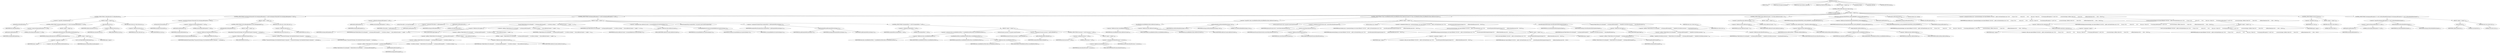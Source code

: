 digraph "process" {  
"230" [label = <(METHOD,process)<SUB>94</SUB>> ]
"28" [label = <(PARAM,this)<SUB>94</SUB>> ]
"231" [label = <(PARAM,final Exchange exchange)<SUB>94</SUB>> ]
"232" [label = <(PARAM,final AsyncCallback callback)<SUB>94</SUB>> ]
"233" [label = <(PARAM,final RedeliveryData data)<SUB>94</SUB>> ]
"234" [label = <(BLOCK,&lt;empty&gt;,&lt;empty&gt;)<SUB>94</SUB>> ]
"235" [label = <(CONTROL_STRUCTURE,while (true),while (true))<SUB>96</SUB>> ]
"236" [label = <(LITERAL,true,while (true))<SUB>96</SUB>> ]
"237" [label = <(BLOCK,&lt;empty&gt;,&lt;empty&gt;)<SUB>96</SUB>> ]
"238" [label = <(CONTROL_STRUCTURE,if (!isRunAllowed()),if (!isRunAllowed()))<SUB>98</SUB>> ]
"239" [label = <(&lt;operator&gt;.logicalNot,!isRunAllowed())<SUB>98</SUB>> ]
"240" [label = <(isRunAllowed,isRunAllowed())<SUB>98</SUB>> ]
"27" [label = <(IDENTIFIER,this,isRunAllowed())<SUB>98</SUB>> ]
"241" [label = <(BLOCK,&lt;empty&gt;,&lt;empty&gt;)<SUB>98</SUB>> ]
"242" [label = <(CONTROL_STRUCTURE,if (exchange.getException() == null),if (exchange.getException() == null))<SUB>99</SUB>> ]
"243" [label = <(&lt;operator&gt;.equals,exchange.getException() == null)<SUB>99</SUB>> ]
"244" [label = <(getException,getException())<SUB>99</SUB>> ]
"245" [label = <(IDENTIFIER,exchange,getException())<SUB>99</SUB>> ]
"246" [label = <(LITERAL,null,exchange.getException() == null)<SUB>99</SUB>> ]
"247" [label = <(BLOCK,&lt;empty&gt;,&lt;empty&gt;)<SUB>99</SUB>> ]
"248" [label = <(setException,setException(new RejectedExecutionException()))<SUB>100</SUB>> ]
"249" [label = <(IDENTIFIER,exchange,setException(new RejectedExecutionException()))<SUB>100</SUB>> ]
"250" [label = <(BLOCK,&lt;empty&gt;,&lt;empty&gt;)<SUB>100</SUB>> ]
"251" [label = <(&lt;operator&gt;.assignment,&lt;empty&gt;)> ]
"252" [label = <(IDENTIFIER,$obj3,&lt;empty&gt;)> ]
"253" [label = <(&lt;operator&gt;.alloc,new RejectedExecutionException())<SUB>100</SUB>> ]
"254" [label = <(&lt;init&gt;,new RejectedExecutionException())<SUB>100</SUB>> ]
"255" [label = <(IDENTIFIER,$obj3,new RejectedExecutionException())> ]
"256" [label = <(IDENTIFIER,$obj3,&lt;empty&gt;)> ]
"257" [label = <(done,done(data.sync))<SUB>102</SUB>> ]
"258" [label = <(IDENTIFIER,callback,done(data.sync))<SUB>102</SUB>> ]
"259" [label = <(&lt;operator&gt;.fieldAccess,data.sync)<SUB>102</SUB>> ]
"260" [label = <(IDENTIFIER,data,done(data.sync))<SUB>102</SUB>> ]
"261" [label = <(FIELD_IDENTIFIER,sync,sync)<SUB>102</SUB>> ]
"262" [label = <(RETURN,return data.sync;,return data.sync;)<SUB>103</SUB>> ]
"263" [label = <(&lt;operator&gt;.fieldAccess,data.sync)<SUB>103</SUB>> ]
"264" [label = <(IDENTIFIER,data,return data.sync;)<SUB>103</SUB>> ]
"265" [label = <(FIELD_IDENTIFIER,sync,sync)<SUB>103</SUB>> ]
"266" [label = <(CONTROL_STRUCTURE,if (exchange.isTransacted() &amp;&amp; exchange.getException() != null),if (exchange.isTransacted() &amp;&amp; exchange.getException() != null))<SUB>108</SUB>> ]
"267" [label = <(&lt;operator&gt;.logicalAnd,exchange.isTransacted() &amp;&amp; exchange.getException() != null)<SUB>108</SUB>> ]
"268" [label = <(isTransacted,isTransacted())<SUB>108</SUB>> ]
"269" [label = <(IDENTIFIER,exchange,isTransacted())<SUB>108</SUB>> ]
"270" [label = <(&lt;operator&gt;.notEquals,exchange.getException() != null)<SUB>108</SUB>> ]
"271" [label = <(getException,getException())<SUB>108</SUB>> ]
"272" [label = <(IDENTIFIER,exchange,getException())<SUB>108</SUB>> ]
"273" [label = <(LITERAL,null,exchange.getException() != null)<SUB>108</SUB>> ]
"274" [label = <(BLOCK,&lt;empty&gt;,&lt;empty&gt;)<SUB>108</SUB>> ]
"275" [label = <(CONTROL_STRUCTURE,if (LOG.isDebugEnabled()),if (LOG.isDebugEnabled()))<SUB>109</SUB>> ]
"276" [label = <(isDebugEnabled,isDebugEnabled())<SUB>109</SUB>> ]
"277" [label = <(&lt;operator&gt;.fieldAccess,DeadLetterChannel.LOG)<SUB>109</SUB>> ]
"278" [label = <(IDENTIFIER,DeadLetterChannel,isDebugEnabled())<SUB>109</SUB>> ]
"279" [label = <(FIELD_IDENTIFIER,LOG,LOG)<SUB>109</SUB>> ]
"280" [label = <(BLOCK,&lt;empty&gt;,&lt;empty&gt;)<SUB>109</SUB>> ]
"281" [label = <(debug,debug(&quot;Transacted Exchange, this DeadLetterChannel is bypassed: &quot; + exchange))<SUB>110</SUB>> ]
"282" [label = <(&lt;operator&gt;.fieldAccess,DeadLetterChannel.LOG)<SUB>110</SUB>> ]
"283" [label = <(IDENTIFIER,DeadLetterChannel,debug(&quot;Transacted Exchange, this DeadLetterChannel is bypassed: &quot; + exchange))<SUB>110</SUB>> ]
"284" [label = <(FIELD_IDENTIFIER,LOG,LOG)<SUB>110</SUB>> ]
"285" [label = <(&lt;operator&gt;.addition,&quot;Transacted Exchange, this DeadLetterChannel is bypassed: &quot; + exchange)<SUB>110</SUB>> ]
"286" [label = <(LITERAL,&quot;Transacted Exchange, this DeadLetterChannel is bypassed: &quot;,&quot;Transacted Exchange, this DeadLetterChannel is bypassed: &quot; + exchange)<SUB>110</SUB>> ]
"287" [label = <(IDENTIFIER,exchange,&quot;Transacted Exchange, this DeadLetterChannel is bypassed: &quot; + exchange)<SUB>110</SUB>> ]
"288" [label = <(RETURN,return data.sync;,return data.sync;)<SUB>112</SUB>> ]
"289" [label = <(&lt;operator&gt;.fieldAccess,data.sync)<SUB>112</SUB>> ]
"290" [label = <(IDENTIFIER,data,return data.sync;)<SUB>112</SUB>> ]
"291" [label = <(FIELD_IDENTIFIER,sync,sync)<SUB>112</SUB>> ]
"292" [label = <(CONTROL_STRUCTURE,if (exchange.getException() != null),if (exchange.getException() != null))<SUB>115</SUB>> ]
"293" [label = <(&lt;operator&gt;.notEquals,exchange.getException() != null)<SUB>115</SUB>> ]
"294" [label = <(getException,getException())<SUB>115</SUB>> ]
"295" [label = <(IDENTIFIER,exchange,getException())<SUB>115</SUB>> ]
"296" [label = <(LITERAL,null,exchange.getException() != null)<SUB>115</SUB>> ]
"297" [label = <(BLOCK,&lt;empty&gt;,&lt;empty&gt;)<SUB>115</SUB>> ]
"298" [label = <(LOCAL,Throwable e: java.lang.Throwable)> ]
"299" [label = <(&lt;operator&gt;.assignment,Throwable e = getException())<SUB>116</SUB>> ]
"300" [label = <(IDENTIFIER,e,Throwable e = getException())<SUB>116</SUB>> ]
"301" [label = <(getException,getException())<SUB>116</SUB>> ]
"302" [label = <(IDENTIFIER,exchange,getException())<SUB>116</SUB>> ]
"303" [label = <(setException,setException(null))<SUB>117</SUB>> ]
"304" [label = <(IDENTIFIER,exchange,setException(null))<SUB>117</SUB>> ]
"305" [label = <(LITERAL,null,setException(null))<SUB>117</SUB>> ]
"306" [label = <(log,log(&quot;Failed delivery for exchangeId: &quot; + exchange.getExchangeId() + &quot;. On delivery attempt: &quot; + data.redeliveryCounter + &quot; caught: &quot; + e, e))<SUB>119</SUB>> ]
"307" [label = <(&lt;operator&gt;.fieldAccess,this.logger)<SUB>119</SUB>> ]
"308" [label = <(IDENTIFIER,this,log(&quot;Failed delivery for exchangeId: &quot; + exchange.getExchangeId() + &quot;. On delivery attempt: &quot; + data.redeliveryCounter + &quot; caught: &quot; + e, e))<SUB>119</SUB>> ]
"309" [label = <(FIELD_IDENTIFIER,logger,logger)<SUB>119</SUB>> ]
"310" [label = <(&lt;operator&gt;.addition,&quot;Failed delivery for exchangeId: &quot; + exchange.getExchangeId() + &quot;. On delivery attempt: &quot; + data.redeliveryCounter + &quot; caught: &quot; + e)<SUB>119</SUB>> ]
"311" [label = <(&lt;operator&gt;.addition,&quot;Failed delivery for exchangeId: &quot; + exchange.getExchangeId() + &quot;. On delivery attempt: &quot; + data.redeliveryCounter + &quot; caught: &quot;)<SUB>119</SUB>> ]
"312" [label = <(&lt;operator&gt;.addition,&quot;Failed delivery for exchangeId: &quot; + exchange.getExchangeId() + &quot;. On delivery attempt: &quot; + data.redeliveryCounter)<SUB>119</SUB>> ]
"313" [label = <(&lt;operator&gt;.addition,&quot;Failed delivery for exchangeId: &quot; + exchange.getExchangeId() + &quot;. On delivery attempt: &quot;)<SUB>119</SUB>> ]
"314" [label = <(&lt;operator&gt;.addition,&quot;Failed delivery for exchangeId: &quot; + exchange.getExchangeId())<SUB>119</SUB>> ]
"315" [label = <(LITERAL,&quot;Failed delivery for exchangeId: &quot;,&quot;Failed delivery for exchangeId: &quot; + exchange.getExchangeId())<SUB>119</SUB>> ]
"316" [label = <(getExchangeId,getExchangeId())<SUB>119</SUB>> ]
"317" [label = <(IDENTIFIER,exchange,getExchangeId())<SUB>119</SUB>> ]
"318" [label = <(LITERAL,&quot;. On delivery attempt: &quot;,&quot;Failed delivery for exchangeId: &quot; + exchange.getExchangeId() + &quot;. On delivery attempt: &quot;)<SUB>119</SUB>> ]
"319" [label = <(&lt;operator&gt;.fieldAccess,data.redeliveryCounter)<SUB>119</SUB>> ]
"320" [label = <(IDENTIFIER,data,&quot;Failed delivery for exchangeId: &quot; + exchange.getExchangeId() + &quot;. On delivery attempt: &quot; + data.redeliveryCounter)<SUB>119</SUB>> ]
"321" [label = <(FIELD_IDENTIFIER,redeliveryCounter,redeliveryCounter)<SUB>119</SUB>> ]
"322" [label = <(LITERAL,&quot; caught: &quot;,&quot;Failed delivery for exchangeId: &quot; + exchange.getExchangeId() + &quot;. On delivery attempt: &quot; + data.redeliveryCounter + &quot; caught: &quot;)<SUB>119</SUB>> ]
"323" [label = <(IDENTIFIER,e,&quot;Failed delivery for exchangeId: &quot; + exchange.getExchangeId() + &quot;. On delivery attempt: &quot; + data.redeliveryCounter + &quot; caught: &quot; + e)<SUB>119</SUB>> ]
"324" [label = <(IDENTIFIER,e,log(&quot;Failed delivery for exchangeId: &quot; + exchange.getExchangeId() + &quot;. On delivery attempt: &quot; + data.redeliveryCounter + &quot; caught: &quot; + e, e))<SUB>119</SUB>> ]
"325" [label = <(&lt;operator&gt;.assignment,data.redeliveryCounter = incrementRedeliveryCounter(exchange, e))<SUB>120</SUB>> ]
"326" [label = <(&lt;operator&gt;.fieldAccess,data.redeliveryCounter)<SUB>120</SUB>> ]
"327" [label = <(IDENTIFIER,data,data.redeliveryCounter = incrementRedeliveryCounter(exchange, e))<SUB>120</SUB>> ]
"328" [label = <(FIELD_IDENTIFIER,redeliveryCounter,redeliveryCounter)<SUB>120</SUB>> ]
"329" [label = <(incrementRedeliveryCounter,incrementRedeliveryCounter(exchange, e))<SUB>120</SUB>> ]
"29" [label = <(IDENTIFIER,this,incrementRedeliveryCounter(exchange, e))<SUB>120</SUB>> ]
"330" [label = <(IDENTIFIER,exchange,incrementRedeliveryCounter(exchange, e))<SUB>120</SUB>> ]
"331" [label = <(IDENTIFIER,e,incrementRedeliveryCounter(exchange, e))<SUB>120</SUB>> ]
"332" [label = <(LOCAL,ExceptionType exceptionPolicy: org.apache.camel.model.ExceptionType)> ]
"333" [label = <(&lt;operator&gt;.assignment,ExceptionType exceptionPolicy = getExceptionPolicy(exchange, e))<SUB>122</SUB>> ]
"334" [label = <(IDENTIFIER,exceptionPolicy,ExceptionType exceptionPolicy = getExceptionPolicy(exchange, e))<SUB>122</SUB>> ]
"335" [label = <(getExceptionPolicy,getExceptionPolicy(exchange, e))<SUB>122</SUB>> ]
"30" [label = <(IDENTIFIER,this,getExceptionPolicy(exchange, e))<SUB>122</SUB>> ]
"336" [label = <(IDENTIFIER,exchange,getExceptionPolicy(exchange, e))<SUB>122</SUB>> ]
"337" [label = <(IDENTIFIER,e,getExceptionPolicy(exchange, e))<SUB>122</SUB>> ]
"338" [label = <(CONTROL_STRUCTURE,if (exceptionPolicy != null),if (exceptionPolicy != null))<SUB>123</SUB>> ]
"339" [label = <(&lt;operator&gt;.notEquals,exceptionPolicy != null)<SUB>123</SUB>> ]
"340" [label = <(IDENTIFIER,exceptionPolicy,exceptionPolicy != null)<SUB>123</SUB>> ]
"341" [label = <(LITERAL,null,exceptionPolicy != null)<SUB>123</SUB>> ]
"342" [label = <(BLOCK,&lt;empty&gt;,&lt;empty&gt;)<SUB>123</SUB>> ]
"343" [label = <(&lt;operator&gt;.assignment,data.currentRedeliveryPolicy = createRedeliveryPolicy(data.currentRedeliveryPolicy))<SUB>124</SUB>> ]
"344" [label = <(&lt;operator&gt;.fieldAccess,data.currentRedeliveryPolicy)<SUB>124</SUB>> ]
"345" [label = <(IDENTIFIER,data,data.currentRedeliveryPolicy = createRedeliveryPolicy(data.currentRedeliveryPolicy))<SUB>124</SUB>> ]
"346" [label = <(FIELD_IDENTIFIER,currentRedeliveryPolicy,currentRedeliveryPolicy)<SUB>124</SUB>> ]
"347" [label = <(createRedeliveryPolicy,createRedeliveryPolicy(data.currentRedeliveryPolicy))<SUB>124</SUB>> ]
"348" [label = <(IDENTIFIER,exceptionPolicy,createRedeliveryPolicy(data.currentRedeliveryPolicy))<SUB>124</SUB>> ]
"349" [label = <(&lt;operator&gt;.fieldAccess,data.currentRedeliveryPolicy)<SUB>124</SUB>> ]
"350" [label = <(IDENTIFIER,data,createRedeliveryPolicy(data.currentRedeliveryPolicy))<SUB>124</SUB>> ]
"351" [label = <(FIELD_IDENTIFIER,currentRedeliveryPolicy,currentRedeliveryPolicy)<SUB>124</SUB>> ]
"352" [label = <(LOCAL,Processor processor: org.apache.camel.Processor)> ]
"353" [label = <(&lt;operator&gt;.assignment,Processor processor = getErrorHandler())<SUB>125</SUB>> ]
"354" [label = <(IDENTIFIER,processor,Processor processor = getErrorHandler())<SUB>125</SUB>> ]
"355" [label = <(getErrorHandler,getErrorHandler())<SUB>125</SUB>> ]
"356" [label = <(IDENTIFIER,exceptionPolicy,getErrorHandler())<SUB>125</SUB>> ]
"357" [label = <(CONTROL_STRUCTURE,if (processor != null),if (processor != null))<SUB>126</SUB>> ]
"358" [label = <(&lt;operator&gt;.notEquals,processor != null)<SUB>126</SUB>> ]
"359" [label = <(IDENTIFIER,processor,processor != null)<SUB>126</SUB>> ]
"360" [label = <(LITERAL,null,processor != null)<SUB>126</SUB>> ]
"361" [label = <(BLOCK,&lt;empty&gt;,&lt;empty&gt;)<SUB>126</SUB>> ]
"362" [label = <(&lt;operator&gt;.assignment,data.failureProcessor = processor)<SUB>127</SUB>> ]
"363" [label = <(&lt;operator&gt;.fieldAccess,data.failureProcessor)<SUB>127</SUB>> ]
"364" [label = <(IDENTIFIER,data,data.failureProcessor = processor)<SUB>127</SUB>> ]
"365" [label = <(FIELD_IDENTIFIER,failureProcessor,failureProcessor)<SUB>127</SUB>> ]
"366" [label = <(IDENTIFIER,processor,data.failureProcessor = processor)<SUB>127</SUB>> ]
"367" [label = <(CONTROL_STRUCTURE,if (!data.currentRedeliveryPolicy.shouldRedeliver(data.redeliveryCounter)),if (!data.currentRedeliveryPolicy.shouldRedeliver(data.redeliveryCounter)))<SUB>132</SUB>> ]
"368" [label = <(&lt;operator&gt;.logicalNot,!data.currentRedeliveryPolicy.shouldRedeliver(data.redeliveryCounter))<SUB>132</SUB>> ]
"369" [label = <(shouldRedeliver,shouldRedeliver(data.redeliveryCounter))<SUB>132</SUB>> ]
"370" [label = <(&lt;operator&gt;.fieldAccess,data.currentRedeliveryPolicy)<SUB>132</SUB>> ]
"371" [label = <(IDENTIFIER,data,shouldRedeliver(data.redeliveryCounter))<SUB>132</SUB>> ]
"372" [label = <(FIELD_IDENTIFIER,currentRedeliveryPolicy,currentRedeliveryPolicy)<SUB>132</SUB>> ]
"373" [label = <(&lt;operator&gt;.fieldAccess,data.redeliveryCounter)<SUB>132</SUB>> ]
"374" [label = <(IDENTIFIER,data,shouldRedeliver(data.redeliveryCounter))<SUB>132</SUB>> ]
"375" [label = <(FIELD_IDENTIFIER,redeliveryCounter,redeliveryCounter)<SUB>132</SUB>> ]
"376" [label = <(BLOCK,&lt;empty&gt;,&lt;empty&gt;)<SUB>132</SUB>> ]
"377" [label = <(setFailureHandled,setFailureHandled(exchange, true))<SUB>133</SUB>> ]
"31" [label = <(IDENTIFIER,this,setFailureHandled(exchange, true))<SUB>133</SUB>> ]
"378" [label = <(IDENTIFIER,exchange,setFailureHandled(exchange, true))<SUB>133</SUB>> ]
"379" [label = <(LITERAL,true,setFailureHandled(exchange, true))<SUB>133</SUB>> ]
"380" [label = <(LOCAL,AsyncProcessor afp: org.apache.camel.AsyncProcessor)> ]
"381" [label = <(&lt;operator&gt;.assignment,AsyncProcessor afp = convert(data.failureProcessor))<SUB>134</SUB>> ]
"382" [label = <(IDENTIFIER,afp,AsyncProcessor afp = convert(data.failureProcessor))<SUB>134</SUB>> ]
"383" [label = <(convert,convert(data.failureProcessor))<SUB>134</SUB>> ]
"384" [label = <(IDENTIFIER,AsyncProcessorTypeConverter,convert(data.failureProcessor))<SUB>134</SUB>> ]
"385" [label = <(&lt;operator&gt;.fieldAccess,data.failureProcessor)<SUB>134</SUB>> ]
"386" [label = <(IDENTIFIER,data,convert(data.failureProcessor))<SUB>134</SUB>> ]
"387" [label = <(FIELD_IDENTIFIER,failureProcessor,failureProcessor)<SUB>134</SUB>> ]
"388" [label = <(LOCAL,boolean sync: boolean)> ]
"389" [label = <(&lt;operator&gt;.assignment,boolean sync = process(exchange, new AsyncCallback() {\012\012    public void done(boolean sync) {\012        restoreExceptionOnExchange(exchange);\012        callback.done(data.sync);\012    }\012}))<SUB>135</SUB>> ]
"390" [label = <(IDENTIFIER,sync,boolean sync = process(exchange, new AsyncCallback() {\012\012    public void done(boolean sync) {\012        restoreExceptionOnExchange(exchange);\012        callback.done(data.sync);\012    }\012}))<SUB>135</SUB>> ]
"391" [label = <(process,process(exchange, new AsyncCallback() {\012\012    public void done(boolean sync) {\012        restoreExceptionOnExchange(exchange);\012        callback.done(data.sync);\012    }\012}))<SUB>135</SUB>> ]
"392" [label = <(IDENTIFIER,afp,process(exchange, new AsyncCallback() {\012\012    public void done(boolean sync) {\012        restoreExceptionOnExchange(exchange);\012        callback.done(data.sync);\012    }\012}))<SUB>135</SUB>> ]
"393" [label = <(IDENTIFIER,exchange,process(exchange, new AsyncCallback() {\012\012    public void done(boolean sync) {\012        restoreExceptionOnExchange(exchange);\012        callback.done(data.sync);\012    }\012}))<SUB>135</SUB>> ]
"394" [label = <(BLOCK,&lt;empty&gt;,&lt;empty&gt;)<SUB>135</SUB>> ]
"395" [label = <(&lt;operator&gt;.assignment,&lt;empty&gt;)> ]
"396" [label = <(IDENTIFIER,$obj4,&lt;empty&gt;)> ]
"397" [label = <(&lt;operator&gt;.alloc,new AsyncCallback() {\012\012    public void done(boolean sync) {\012        restoreExceptionOnExchange(exchange);\012        callback.done(data.sync);\012    }\012})<SUB>135</SUB>> ]
"398" [label = <(&lt;init&gt;,new AsyncCallback() {\012\012    public void done(boolean sync) {\012        restoreExceptionOnExchange(exchange);\012        callback.done(data.sync);\012    }\012})<SUB>135</SUB>> ]
"399" [label = <(IDENTIFIER,$obj4,new AsyncCallback() {\012\012    public void done(boolean sync) {\012        restoreExceptionOnExchange(exchange);\012        callback.done(data.sync);\012    }\012})> ]
"400" [label = <(IDENTIFIER,$obj4,&lt;empty&gt;)> ]
"401" [label = <(restoreExceptionOnExchange,restoreExceptionOnExchange(exchange))<SUB>142</SUB>> ]
"32" [label = <(IDENTIFIER,this,restoreExceptionOnExchange(exchange))<SUB>142</SUB>> ]
"402" [label = <(IDENTIFIER,exchange,restoreExceptionOnExchange(exchange))<SUB>142</SUB>> ]
"403" [label = <(log,log(&quot;Failed delivery for exchangeId: &quot; + exchange.getExchangeId() + &quot;. Handled by the failure processor: &quot; + data.failureProcessor))<SUB>143</SUB>> ]
"404" [label = <(&lt;operator&gt;.fieldAccess,this.logger)<SUB>143</SUB>> ]
"405" [label = <(IDENTIFIER,this,log(&quot;Failed delivery for exchangeId: &quot; + exchange.getExchangeId() + &quot;. Handled by the failure processor: &quot; + data.failureProcessor))<SUB>143</SUB>> ]
"406" [label = <(FIELD_IDENTIFIER,logger,logger)<SUB>143</SUB>> ]
"407" [label = <(&lt;operator&gt;.addition,&quot;Failed delivery for exchangeId: &quot; + exchange.getExchangeId() + &quot;. Handled by the failure processor: &quot; + data.failureProcessor)<SUB>143</SUB>> ]
"408" [label = <(&lt;operator&gt;.addition,&quot;Failed delivery for exchangeId: &quot; + exchange.getExchangeId() + &quot;. Handled by the failure processor: &quot;)<SUB>143</SUB>> ]
"409" [label = <(&lt;operator&gt;.addition,&quot;Failed delivery for exchangeId: &quot; + exchange.getExchangeId())<SUB>143</SUB>> ]
"410" [label = <(LITERAL,&quot;Failed delivery for exchangeId: &quot;,&quot;Failed delivery for exchangeId: &quot; + exchange.getExchangeId())<SUB>143</SUB>> ]
"411" [label = <(getExchangeId,getExchangeId())<SUB>143</SUB>> ]
"412" [label = <(IDENTIFIER,exchange,getExchangeId())<SUB>143</SUB>> ]
"413" [label = <(LITERAL,&quot;. Handled by the failure processor: &quot;,&quot;Failed delivery for exchangeId: &quot; + exchange.getExchangeId() + &quot;. Handled by the failure processor: &quot;)<SUB>143</SUB>> ]
"414" [label = <(&lt;operator&gt;.fieldAccess,data.failureProcessor)<SUB>143</SUB>> ]
"415" [label = <(IDENTIFIER,data,&quot;Failed delivery for exchangeId: &quot; + exchange.getExchangeId() + &quot;. Handled by the failure processor: &quot; + data.failureProcessor)<SUB>143</SUB>> ]
"416" [label = <(FIELD_IDENTIFIER,failureProcessor,failureProcessor)<SUB>143</SUB>> ]
"417" [label = <(RETURN,return sync;,return sync;)<SUB>144</SUB>> ]
"418" [label = <(IDENTIFIER,sync,return sync;)<SUB>144</SUB>> ]
"419" [label = <(CONTROL_STRUCTURE,if (data.redeliveryCounter &gt; 0),if (data.redeliveryCounter &gt; 0))<SUB>147</SUB>> ]
"420" [label = <(&lt;operator&gt;.greaterThan,data.redeliveryCounter &gt; 0)<SUB>147</SUB>> ]
"421" [label = <(&lt;operator&gt;.fieldAccess,data.redeliveryCounter)<SUB>147</SUB>> ]
"422" [label = <(IDENTIFIER,data,data.redeliveryCounter &gt; 0)<SUB>147</SUB>> ]
"423" [label = <(FIELD_IDENTIFIER,redeliveryCounter,redeliveryCounter)<SUB>147</SUB>> ]
"424" [label = <(LITERAL,0,data.redeliveryCounter &gt; 0)<SUB>147</SUB>> ]
"425" [label = <(BLOCK,&lt;empty&gt;,&lt;empty&gt;)<SUB>147</SUB>> ]
"426" [label = <(&lt;operator&gt;.assignment,data.redeliveryDelay = sleep(data.redeliveryDelay))<SUB>149</SUB>> ]
"427" [label = <(&lt;operator&gt;.fieldAccess,data.redeliveryDelay)<SUB>149</SUB>> ]
"428" [label = <(IDENTIFIER,data,data.redeliveryDelay = sleep(data.redeliveryDelay))<SUB>149</SUB>> ]
"429" [label = <(FIELD_IDENTIFIER,redeliveryDelay,redeliveryDelay)<SUB>149</SUB>> ]
"430" [label = <(sleep,sleep(data.redeliveryDelay))<SUB>149</SUB>> ]
"431" [label = <(&lt;operator&gt;.fieldAccess,data.currentRedeliveryPolicy)<SUB>149</SUB>> ]
"432" [label = <(IDENTIFIER,data,sleep(data.redeliveryDelay))<SUB>149</SUB>> ]
"433" [label = <(FIELD_IDENTIFIER,currentRedeliveryPolicy,currentRedeliveryPolicy)<SUB>149</SUB>> ]
"434" [label = <(&lt;operator&gt;.fieldAccess,data.redeliveryDelay)<SUB>149</SUB>> ]
"435" [label = <(IDENTIFIER,data,sleep(data.redeliveryDelay))<SUB>149</SUB>> ]
"436" [label = <(FIELD_IDENTIFIER,redeliveryDelay,redeliveryDelay)<SUB>149</SUB>> ]
"437" [label = <(setProperty,setProperty(EXCEPTION_CAUSE_PROPERTY, exchange.getException()))<SUB>152</SUB>> ]
"438" [label = <(IDENTIFIER,exchange,setProperty(EXCEPTION_CAUSE_PROPERTY, exchange.getException()))<SUB>152</SUB>> ]
"439" [label = <(&lt;operator&gt;.fieldAccess,DeadLetterChannel.EXCEPTION_CAUSE_PROPERTY)<SUB>152</SUB>> ]
"440" [label = <(IDENTIFIER,DeadLetterChannel,setProperty(EXCEPTION_CAUSE_PROPERTY, exchange.getException()))<SUB>152</SUB>> ]
"441" [label = <(FIELD_IDENTIFIER,EXCEPTION_CAUSE_PROPERTY,EXCEPTION_CAUSE_PROPERTY)<SUB>152</SUB>> ]
"442" [label = <(getException,getException())<SUB>152</SUB>> ]
"443" [label = <(IDENTIFIER,exchange,getException())<SUB>152</SUB>> ]
"444" [label = <(setException,setException(null))<SUB>153</SUB>> ]
"445" [label = <(IDENTIFIER,exchange,setException(null))<SUB>153</SUB>> ]
"446" [label = <(LITERAL,null,setException(null))<SUB>153</SUB>> ]
"447" [label = <(LOCAL,boolean sync: boolean)> ]
"448" [label = <(&lt;operator&gt;.assignment,boolean sync = process(exchange, new AsyncCallback() {\012\012    public void done(boolean sync) {\012        if (sync) {\012            return;\012        }\012        data.sync = false;\012        if (exchange.getException() != null) {\012            process(exchange, callback, data);\012        } else {\012            callback.done(sync);\012        }\012    }\012}))<SUB>155</SUB>> ]
"449" [label = <(IDENTIFIER,sync,boolean sync = process(exchange, new AsyncCallback() {\012\012    public void done(boolean sync) {\012        if (sync) {\012            return;\012        }\012        data.sync = false;\012        if (exchange.getException() != null) {\012            process(exchange, callback, data);\012        } else {\012            callback.done(sync);\012        }\012    }\012}))<SUB>155</SUB>> ]
"450" [label = <(process,process(exchange, new AsyncCallback() {\012\012    public void done(boolean sync) {\012        if (sync) {\012            return;\012        }\012        data.sync = false;\012        if (exchange.getException() != null) {\012            process(exchange, callback, data);\012        } else {\012            callback.done(sync);\012        }\012    }\012}))<SUB>155</SUB>> ]
"451" [label = <(&lt;operator&gt;.fieldAccess,this.outputAsync)<SUB>155</SUB>> ]
"452" [label = <(IDENTIFIER,this,process(exchange, new AsyncCallback() {\012\012    public void done(boolean sync) {\012        if (sync) {\012            return;\012        }\012        data.sync = false;\012        if (exchange.getException() != null) {\012            process(exchange, callback, data);\012        } else {\012            callback.done(sync);\012        }\012    }\012}))<SUB>155</SUB>> ]
"453" [label = <(FIELD_IDENTIFIER,outputAsync,outputAsync)<SUB>155</SUB>> ]
"454" [label = <(IDENTIFIER,exchange,process(exchange, new AsyncCallback() {\012\012    public void done(boolean sync) {\012        if (sync) {\012            return;\012        }\012        data.sync = false;\012        if (exchange.getException() != null) {\012            process(exchange, callback, data);\012        } else {\012            callback.done(sync);\012        }\012    }\012}))<SUB>155</SUB>> ]
"455" [label = <(BLOCK,&lt;empty&gt;,&lt;empty&gt;)<SUB>155</SUB>> ]
"456" [label = <(&lt;operator&gt;.assignment,&lt;empty&gt;)> ]
"457" [label = <(IDENTIFIER,$obj5,&lt;empty&gt;)> ]
"458" [label = <(&lt;operator&gt;.alloc,new AsyncCallback() {\012\012    public void done(boolean sync) {\012        if (sync) {\012            return;\012        }\012        data.sync = false;\012        if (exchange.getException() != null) {\012            process(exchange, callback, data);\012        } else {\012            callback.done(sync);\012        }\012    }\012})<SUB>155</SUB>> ]
"459" [label = <(&lt;init&gt;,new AsyncCallback() {\012\012    public void done(boolean sync) {\012        if (sync) {\012            return;\012        }\012        data.sync = false;\012        if (exchange.getException() != null) {\012            process(exchange, callback, data);\012        } else {\012            callback.done(sync);\012        }\012    }\012})<SUB>155</SUB>> ]
"460" [label = <(IDENTIFIER,$obj5,new AsyncCallback() {\012\012    public void done(boolean sync) {\012        if (sync) {\012            return;\012        }\012        data.sync = false;\012        if (exchange.getException() != null) {\012            process(exchange, callback, data);\012        } else {\012            callback.done(sync);\012        }\012    }\012})> ]
"461" [label = <(IDENTIFIER,$obj5,&lt;empty&gt;)> ]
"462" [label = <(CONTROL_STRUCTURE,if (!sync),if (!sync))<SUB>169</SUB>> ]
"463" [label = <(&lt;operator&gt;.logicalNot,!sync)<SUB>169</SUB>> ]
"464" [label = <(IDENTIFIER,sync,!sync)<SUB>169</SUB>> ]
"465" [label = <(BLOCK,&lt;empty&gt;,&lt;empty&gt;)<SUB>169</SUB>> ]
"466" [label = <(RETURN,return false;,return false;)<SUB>171</SUB>> ]
"467" [label = <(LITERAL,false,return false;)<SUB>171</SUB>> ]
"468" [label = <(CONTROL_STRUCTURE,if (exchange.getException() == null || isFailureHandled(exchange)),if (exchange.getException() == null || isFailureHandled(exchange)))<SUB>173</SUB>> ]
"469" [label = <(&lt;operator&gt;.logicalOr,exchange.getException() == null || isFailureHandled(exchange))<SUB>173</SUB>> ]
"470" [label = <(&lt;operator&gt;.equals,exchange.getException() == null)<SUB>173</SUB>> ]
"471" [label = <(getException,getException())<SUB>173</SUB>> ]
"472" [label = <(IDENTIFIER,exchange,getException())<SUB>173</SUB>> ]
"473" [label = <(LITERAL,null,exchange.getException() == null)<SUB>173</SUB>> ]
"474" [label = <(isFailureHandled,isFailureHandled(exchange))<SUB>173</SUB>> ]
"33" [label = <(IDENTIFIER,this,isFailureHandled(exchange))<SUB>173</SUB>> ]
"475" [label = <(IDENTIFIER,exchange,isFailureHandled(exchange))<SUB>173</SUB>> ]
"476" [label = <(BLOCK,&lt;empty&gt;,&lt;empty&gt;)<SUB>173</SUB>> ]
"477" [label = <(done,done(true))<SUB>175</SUB>> ]
"478" [label = <(IDENTIFIER,callback,done(true))<SUB>175</SUB>> ]
"479" [label = <(LITERAL,true,done(true))<SUB>175</SUB>> ]
"480" [label = <(RETURN,return true;,return true;)<SUB>176</SUB>> ]
"481" [label = <(LITERAL,true,return true;)<SUB>176</SUB>> ]
"482" [label = <(MODIFIER,PUBLIC)> ]
"483" [label = <(MODIFIER,VIRTUAL)> ]
"484" [label = <(METHOD_RETURN,boolean)<SUB>94</SUB>> ]
  "230" -> "28" 
  "230" -> "231" 
  "230" -> "232" 
  "230" -> "233" 
  "230" -> "234" 
  "230" -> "482" 
  "230" -> "483" 
  "230" -> "484" 
  "234" -> "235" 
  "235" -> "236" 
  "235" -> "237" 
  "237" -> "238" 
  "237" -> "266" 
  "237" -> "292" 
  "237" -> "367" 
  "237" -> "419" 
  "237" -> "437" 
  "237" -> "444" 
  "237" -> "447" 
  "237" -> "448" 
  "237" -> "462" 
  "237" -> "468" 
  "238" -> "239" 
  "238" -> "241" 
  "239" -> "240" 
  "240" -> "27" 
  "241" -> "242" 
  "241" -> "257" 
  "241" -> "262" 
  "242" -> "243" 
  "242" -> "247" 
  "243" -> "244" 
  "243" -> "246" 
  "244" -> "245" 
  "247" -> "248" 
  "248" -> "249" 
  "248" -> "250" 
  "250" -> "251" 
  "250" -> "254" 
  "250" -> "256" 
  "251" -> "252" 
  "251" -> "253" 
  "254" -> "255" 
  "257" -> "258" 
  "257" -> "259" 
  "259" -> "260" 
  "259" -> "261" 
  "262" -> "263" 
  "263" -> "264" 
  "263" -> "265" 
  "266" -> "267" 
  "266" -> "274" 
  "267" -> "268" 
  "267" -> "270" 
  "268" -> "269" 
  "270" -> "271" 
  "270" -> "273" 
  "271" -> "272" 
  "274" -> "275" 
  "274" -> "288" 
  "275" -> "276" 
  "275" -> "280" 
  "276" -> "277" 
  "277" -> "278" 
  "277" -> "279" 
  "280" -> "281" 
  "281" -> "282" 
  "281" -> "285" 
  "282" -> "283" 
  "282" -> "284" 
  "285" -> "286" 
  "285" -> "287" 
  "288" -> "289" 
  "289" -> "290" 
  "289" -> "291" 
  "292" -> "293" 
  "292" -> "297" 
  "293" -> "294" 
  "293" -> "296" 
  "294" -> "295" 
  "297" -> "298" 
  "297" -> "299" 
  "297" -> "303" 
  "297" -> "306" 
  "297" -> "325" 
  "297" -> "332" 
  "297" -> "333" 
  "297" -> "338" 
  "299" -> "300" 
  "299" -> "301" 
  "301" -> "302" 
  "303" -> "304" 
  "303" -> "305" 
  "306" -> "307" 
  "306" -> "310" 
  "306" -> "324" 
  "307" -> "308" 
  "307" -> "309" 
  "310" -> "311" 
  "310" -> "323" 
  "311" -> "312" 
  "311" -> "322" 
  "312" -> "313" 
  "312" -> "319" 
  "313" -> "314" 
  "313" -> "318" 
  "314" -> "315" 
  "314" -> "316" 
  "316" -> "317" 
  "319" -> "320" 
  "319" -> "321" 
  "325" -> "326" 
  "325" -> "329" 
  "326" -> "327" 
  "326" -> "328" 
  "329" -> "29" 
  "329" -> "330" 
  "329" -> "331" 
  "333" -> "334" 
  "333" -> "335" 
  "335" -> "30" 
  "335" -> "336" 
  "335" -> "337" 
  "338" -> "339" 
  "338" -> "342" 
  "339" -> "340" 
  "339" -> "341" 
  "342" -> "343" 
  "342" -> "352" 
  "342" -> "353" 
  "342" -> "357" 
  "343" -> "344" 
  "343" -> "347" 
  "344" -> "345" 
  "344" -> "346" 
  "347" -> "348" 
  "347" -> "349" 
  "349" -> "350" 
  "349" -> "351" 
  "353" -> "354" 
  "353" -> "355" 
  "355" -> "356" 
  "357" -> "358" 
  "357" -> "361" 
  "358" -> "359" 
  "358" -> "360" 
  "361" -> "362" 
  "362" -> "363" 
  "362" -> "366" 
  "363" -> "364" 
  "363" -> "365" 
  "367" -> "368" 
  "367" -> "376" 
  "368" -> "369" 
  "369" -> "370" 
  "369" -> "373" 
  "370" -> "371" 
  "370" -> "372" 
  "373" -> "374" 
  "373" -> "375" 
  "376" -> "377" 
  "376" -> "380" 
  "376" -> "381" 
  "376" -> "388" 
  "376" -> "389" 
  "376" -> "401" 
  "376" -> "403" 
  "376" -> "417" 
  "377" -> "31" 
  "377" -> "378" 
  "377" -> "379" 
  "381" -> "382" 
  "381" -> "383" 
  "383" -> "384" 
  "383" -> "385" 
  "385" -> "386" 
  "385" -> "387" 
  "389" -> "390" 
  "389" -> "391" 
  "391" -> "392" 
  "391" -> "393" 
  "391" -> "394" 
  "394" -> "395" 
  "394" -> "398" 
  "394" -> "400" 
  "395" -> "396" 
  "395" -> "397" 
  "398" -> "399" 
  "401" -> "32" 
  "401" -> "402" 
  "403" -> "404" 
  "403" -> "407" 
  "404" -> "405" 
  "404" -> "406" 
  "407" -> "408" 
  "407" -> "414" 
  "408" -> "409" 
  "408" -> "413" 
  "409" -> "410" 
  "409" -> "411" 
  "411" -> "412" 
  "414" -> "415" 
  "414" -> "416" 
  "417" -> "418" 
  "419" -> "420" 
  "419" -> "425" 
  "420" -> "421" 
  "420" -> "424" 
  "421" -> "422" 
  "421" -> "423" 
  "425" -> "426" 
  "426" -> "427" 
  "426" -> "430" 
  "427" -> "428" 
  "427" -> "429" 
  "430" -> "431" 
  "430" -> "434" 
  "431" -> "432" 
  "431" -> "433" 
  "434" -> "435" 
  "434" -> "436" 
  "437" -> "438" 
  "437" -> "439" 
  "437" -> "442" 
  "439" -> "440" 
  "439" -> "441" 
  "442" -> "443" 
  "444" -> "445" 
  "444" -> "446" 
  "448" -> "449" 
  "448" -> "450" 
  "450" -> "451" 
  "450" -> "454" 
  "450" -> "455" 
  "451" -> "452" 
  "451" -> "453" 
  "455" -> "456" 
  "455" -> "459" 
  "455" -> "461" 
  "456" -> "457" 
  "456" -> "458" 
  "459" -> "460" 
  "462" -> "463" 
  "462" -> "465" 
  "463" -> "464" 
  "465" -> "466" 
  "466" -> "467" 
  "468" -> "469" 
  "468" -> "476" 
  "469" -> "470" 
  "469" -> "474" 
  "470" -> "471" 
  "470" -> "473" 
  "471" -> "472" 
  "474" -> "33" 
  "474" -> "475" 
  "476" -> "477" 
  "476" -> "480" 
  "477" -> "478" 
  "477" -> "479" 
  "480" -> "481" 
}

